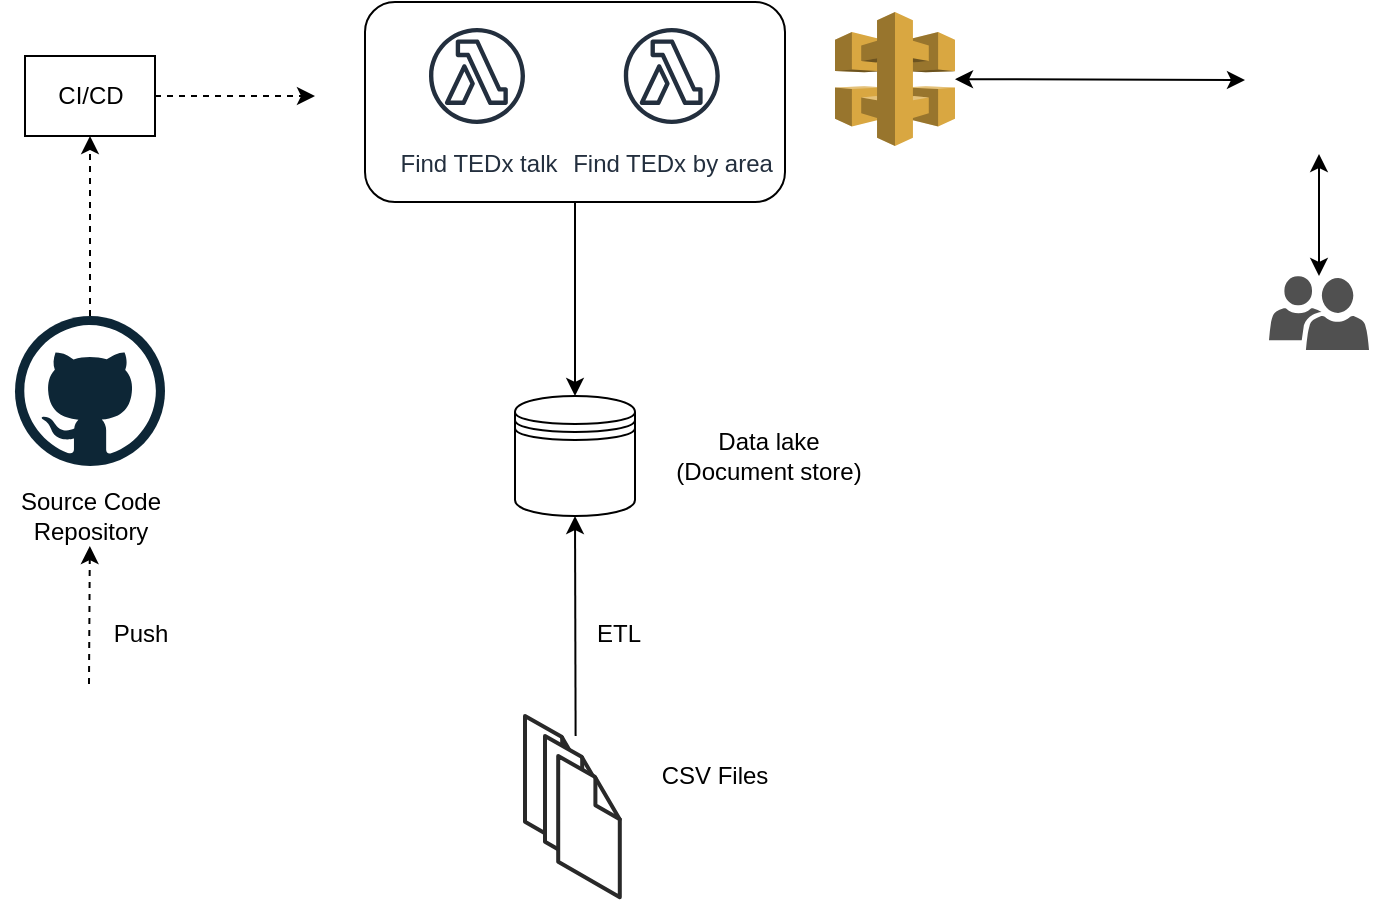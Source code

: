 <mxfile version="13.1.1" type="github">
  <diagram id="nvE_FC1WQhCISzRiT7xm" name="Pagina-1">
    <mxGraphModel dx="981" dy="514" grid="1" gridSize="10" guides="1" tooltips="1" connect="1" arrows="1" fold="1" page="1" pageScale="1" pageWidth="827" pageHeight="1169" math="0" shadow="0">
      <root>
        <mxCell id="0" />
        <mxCell id="1" parent="0" />
        <mxCell id="9D8aGhp-CKfr7X2Opcz3-1" value="" style="rounded=1;whiteSpace=wrap;html=1;" vertex="1" parent="1">
          <mxGeometry x="262.5" y="50" width="210" height="100" as="geometry" />
        </mxCell>
        <mxCell id="9D8aGhp-CKfr7X2Opcz3-2" value="" style="shape=datastore;whiteSpace=wrap;html=1;" vertex="1" parent="1">
          <mxGeometry x="337.5" y="247" width="60" height="60" as="geometry" />
        </mxCell>
        <mxCell id="9D8aGhp-CKfr7X2Opcz3-3" value="" style="verticalLabelPosition=bottom;html=1;verticalAlign=top;strokeWidth=1;align=center;outlineConnect=0;dashed=0;outlineConnect=0;shape=mxgraph.aws3d.file;aspect=fixed;strokeColor=#292929;" vertex="1" parent="1">
          <mxGeometry x="342.5" y="407" width="30.8" height="70.6" as="geometry" />
        </mxCell>
        <mxCell id="9D8aGhp-CKfr7X2Opcz3-4" value="" style="verticalLabelPosition=bottom;html=1;verticalAlign=top;strokeWidth=1;align=center;outlineConnect=0;dashed=0;outlineConnect=0;shape=mxgraph.aws3d.file;aspect=fixed;strokeColor=#292929;" vertex="1" parent="1">
          <mxGeometry x="352.5" y="417" width="30.8" height="70.6" as="geometry" />
        </mxCell>
        <mxCell id="9D8aGhp-CKfr7X2Opcz3-5" value="" style="verticalLabelPosition=bottom;html=1;verticalAlign=top;strokeWidth=1;align=center;outlineConnect=0;dashed=0;outlineConnect=0;shape=mxgraph.aws3d.file;aspect=fixed;strokeColor=#292929;" vertex="1" parent="1">
          <mxGeometry x="359.1" y="427" width="30.8" height="70.6" as="geometry" />
        </mxCell>
        <mxCell id="9D8aGhp-CKfr7X2Opcz3-6" value="" style="endArrow=classic;html=1;entryX=0.5;entryY=1;entryDx=0;entryDy=0;" edge="1" parent="1" source="9D8aGhp-CKfr7X2Opcz3-4" target="9D8aGhp-CKfr7X2Opcz3-2">
          <mxGeometry width="50" height="50" relative="1" as="geometry">
            <mxPoint x="368.5" y="387" as="sourcePoint" />
            <mxPoint x="368.5" y="327" as="targetPoint" />
          </mxGeometry>
        </mxCell>
        <mxCell id="9D8aGhp-CKfr7X2Opcz3-7" value="ETL" style="text;html=1;align=center;verticalAlign=middle;resizable=0;points=[];autosize=1;" vertex="1" parent="1">
          <mxGeometry x="369.3" y="356" width="40" height="20" as="geometry" />
        </mxCell>
        <mxCell id="9D8aGhp-CKfr7X2Opcz3-8" value="Data lake&lt;br&gt;(Document store)" style="text;html=1;align=center;verticalAlign=middle;resizable=0;points=[];autosize=1;" vertex="1" parent="1">
          <mxGeometry x="409.3" y="262" width="110" height="30" as="geometry" />
        </mxCell>
        <mxCell id="9D8aGhp-CKfr7X2Opcz3-9" value="CSV Files" style="text;html=1;align=center;verticalAlign=middle;resizable=0;points=[];autosize=1;" vertex="1" parent="1">
          <mxGeometry x="401.5" y="427" width="70" height="20" as="geometry" />
        </mxCell>
        <mxCell id="9D8aGhp-CKfr7X2Opcz3-10" value="" style="endArrow=classic;html=1;exitX=0.5;exitY=1;exitDx=0;exitDy=0;entryX=0.5;entryY=0;entryDx=0;entryDy=0;" edge="1" parent="1" source="9D8aGhp-CKfr7X2Opcz3-1" target="9D8aGhp-CKfr7X2Opcz3-2">
          <mxGeometry width="50" height="50" relative="1" as="geometry">
            <mxPoint x="318.5" y="157" as="sourcePoint" />
            <mxPoint x="348.5" y="237" as="targetPoint" />
          </mxGeometry>
        </mxCell>
        <mxCell id="9D8aGhp-CKfr7X2Opcz3-11" value="Find TEDx talk" style="outlineConnect=0;fontColor=#232F3E;gradientColor=none;strokeColor=#232F3E;fillColor=#ffffff;dashed=0;verticalLabelPosition=bottom;verticalAlign=top;align=center;html=1;fontSize=12;fontStyle=0;aspect=fixed;shape=mxgraph.aws4.resourceIcon;resIcon=mxgraph.aws4.lambda_function;" vertex="1" parent="1">
          <mxGeometry x="288.5" y="57" width="60" height="60" as="geometry" />
        </mxCell>
        <mxCell id="9D8aGhp-CKfr7X2Opcz3-12" value="Find TEDx by area" style="outlineConnect=0;fontColor=#232F3E;gradientColor=none;strokeColor=#232F3E;fillColor=#ffffff;dashed=0;verticalLabelPosition=bottom;verticalAlign=top;align=center;html=1;fontSize=12;fontStyle=0;aspect=fixed;shape=mxgraph.aws4.resourceIcon;resIcon=mxgraph.aws4.lambda_function;" vertex="1" parent="1">
          <mxGeometry x="385.9" y="57" width="60" height="60" as="geometry" />
        </mxCell>
        <mxCell id="9D8aGhp-CKfr7X2Opcz3-13" value="" style="shape=image;html=1;verticalAlign=top;verticalLabelPosition=bottom;labelBackgroundColor=#ffffff;imageAspect=0;aspect=fixed;image=https://cdn2.iconfinder.com/data/icons/freecns-cumulus/16/519964-027_Smartphone-128.png" vertex="1" parent="1">
          <mxGeometry x="702.5" y="52" width="74" height="74" as="geometry" />
        </mxCell>
        <mxCell id="9D8aGhp-CKfr7X2Opcz3-14" value="" style="endArrow=classic;startArrow=classic;html=1;entryX=0;entryY=0.5;entryDx=0;entryDy=0;" edge="1" parent="1" source="9D8aGhp-CKfr7X2Opcz3-15" target="9D8aGhp-CKfr7X2Opcz3-13">
          <mxGeometry width="50" height="50" relative="1" as="geometry">
            <mxPoint x="572.5" y="98.5" as="sourcePoint" />
            <mxPoint x="692.5" y="98.5" as="targetPoint" />
          </mxGeometry>
        </mxCell>
        <mxCell id="9D8aGhp-CKfr7X2Opcz3-15" value="" style="outlineConnect=0;dashed=0;verticalLabelPosition=bottom;verticalAlign=top;align=center;html=1;shape=mxgraph.aws3.api_gateway;fillColor=#D9A741;gradientColor=none;" vertex="1" parent="1">
          <mxGeometry x="497.5" y="55" width="60" height="67" as="geometry" />
        </mxCell>
        <mxCell id="9D8aGhp-CKfr7X2Opcz3-16" value="" style="dashed=0;outlineConnect=0;html=1;align=center;labelPosition=center;verticalLabelPosition=bottom;verticalAlign=top;shape=mxgraph.weblogos.github" vertex="1" parent="1">
          <mxGeometry x="87.5" y="207" width="75" height="75" as="geometry" />
        </mxCell>
        <mxCell id="9D8aGhp-CKfr7X2Opcz3-17" value="Source Code&lt;br&gt;Repository" style="text;html=1;align=center;verticalAlign=middle;resizable=0;points=[];autosize=1;" vertex="1" parent="1">
          <mxGeometry x="80" y="292" width="90" height="30" as="geometry" />
        </mxCell>
        <mxCell id="9D8aGhp-CKfr7X2Opcz3-18" value="" style="endArrow=classic;html=1;dashed=1;" edge="1" parent="1" target="9D8aGhp-CKfr7X2Opcz3-17">
          <mxGeometry width="50" height="50" relative="1" as="geometry">
            <mxPoint x="124.5" y="391" as="sourcePoint" />
            <mxPoint x="124.5" y="341" as="targetPoint" />
          </mxGeometry>
        </mxCell>
        <mxCell id="9D8aGhp-CKfr7X2Opcz3-19" value="Push" style="text;html=1;align=center;verticalAlign=middle;resizable=0;points=[];autosize=1;" vertex="1" parent="1">
          <mxGeometry x="130" y="356" width="40" height="20" as="geometry" />
        </mxCell>
        <mxCell id="9D8aGhp-CKfr7X2Opcz3-20" value="" style="pointerEvents=1;shadow=0;dashed=0;html=1;strokeColor=none;labelPosition=center;verticalLabelPosition=bottom;verticalAlign=top;align=center;fillColor=#505050;shape=mxgraph.mscae.intune.user_group" vertex="1" parent="1">
          <mxGeometry x="714.5" y="187" width="50" height="37" as="geometry" />
        </mxCell>
        <mxCell id="9D8aGhp-CKfr7X2Opcz3-21" value="" style="endArrow=classic;startArrow=classic;html=1;exitX=0.5;exitY=0;exitDx=0;exitDy=0;exitPerimeter=0;" edge="1" parent="1" source="9D8aGhp-CKfr7X2Opcz3-20" target="9D8aGhp-CKfr7X2Opcz3-13">
          <mxGeometry width="50" height="50" relative="1" as="geometry">
            <mxPoint x="582.5" y="207" as="sourcePoint" />
            <mxPoint x="727.5" y="137" as="targetPoint" />
          </mxGeometry>
        </mxCell>
        <mxCell id="9D8aGhp-CKfr7X2Opcz3-22" value="" style="endArrow=classic;html=1;dashed=1;entryX=0.5;entryY=1;entryDx=0;entryDy=0;" edge="1" parent="1" source="9D8aGhp-CKfr7X2Opcz3-16" target="9D8aGhp-CKfr7X2Opcz3-24">
          <mxGeometry width="50" height="50" relative="1" as="geometry">
            <mxPoint x="130.5" y="187" as="sourcePoint" />
            <mxPoint x="130.411" y="107" as="targetPoint" />
          </mxGeometry>
        </mxCell>
        <mxCell id="9D8aGhp-CKfr7X2Opcz3-23" style="edgeStyle=orthogonalEdgeStyle;rounded=0;orthogonalLoop=1;jettySize=auto;html=1;dashed=1;" edge="1" parent="1" source="9D8aGhp-CKfr7X2Opcz3-24">
          <mxGeometry relative="1" as="geometry">
            <mxPoint x="237.5" y="97" as="targetPoint" />
          </mxGeometry>
        </mxCell>
        <mxCell id="9D8aGhp-CKfr7X2Opcz3-24" value="CI/CD" style="rounded=0;whiteSpace=wrap;html=1;" vertex="1" parent="1">
          <mxGeometry x="92.5" y="77" width="65" height="40" as="geometry" />
        </mxCell>
      </root>
    </mxGraphModel>
  </diagram>
</mxfile>
